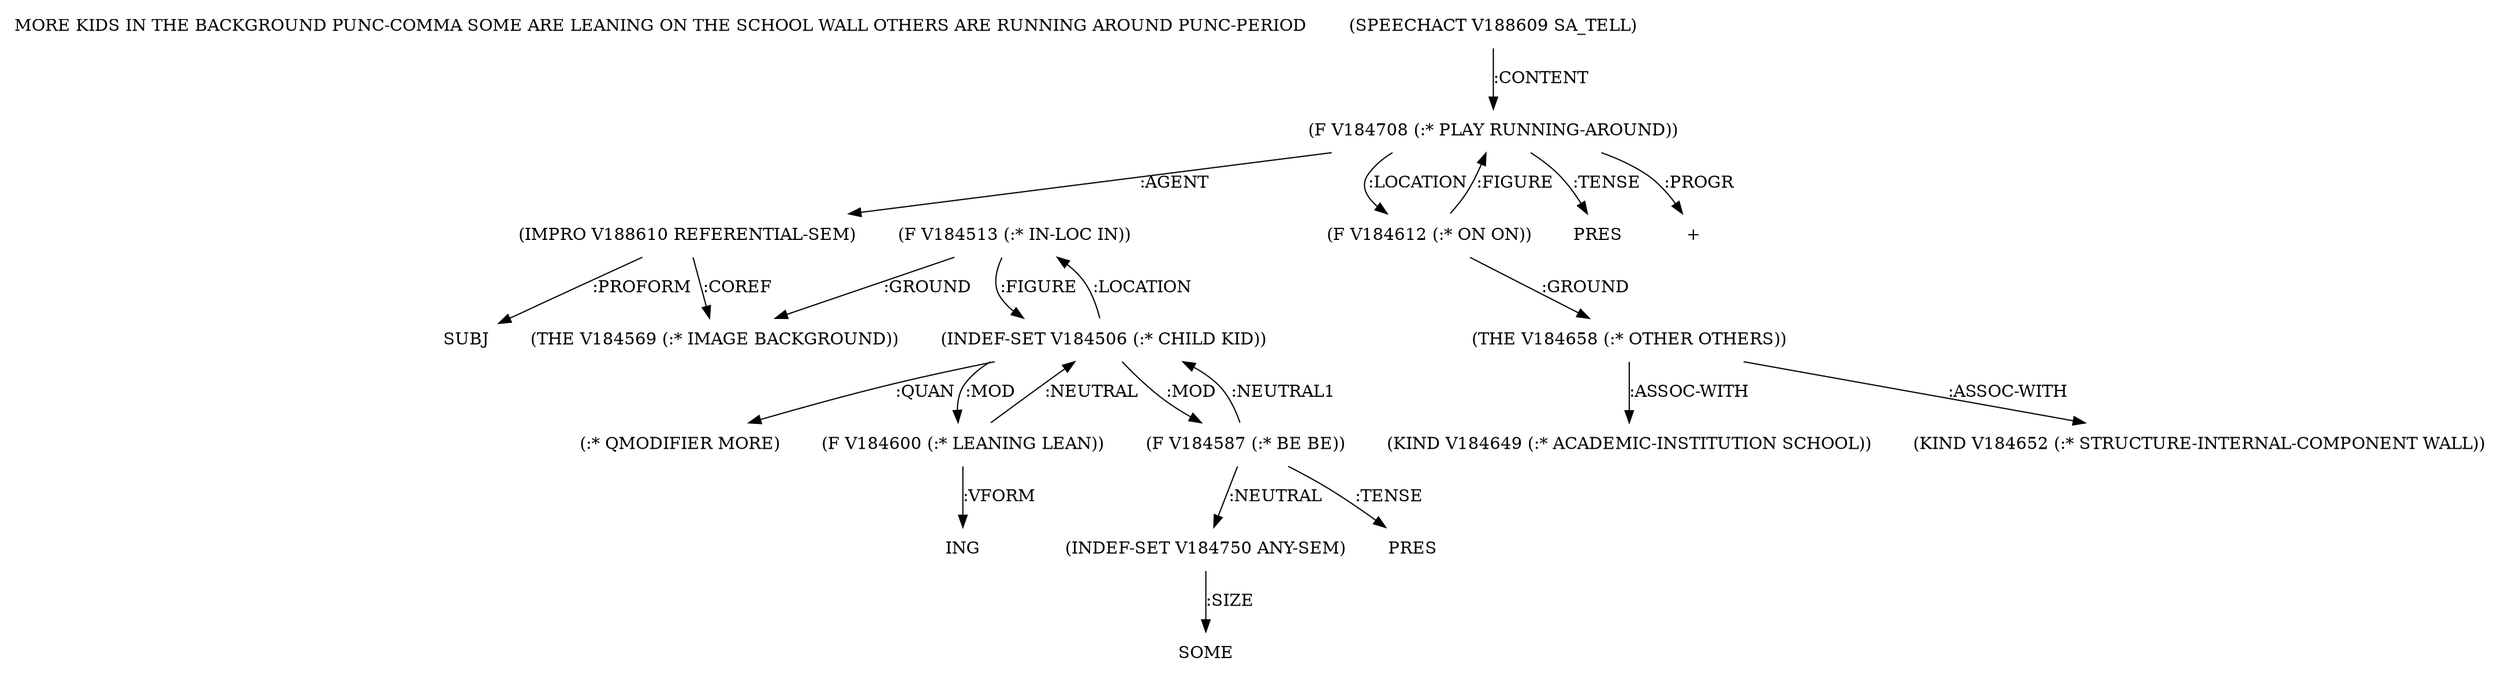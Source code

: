 digraph Terms {
  node [shape=none]
  "MORE KIDS IN THE BACKGROUND PUNC-COMMA SOME ARE LEANING ON THE SCHOOL WALL OTHERS ARE RUNNING AROUND PUNC-PERIOD"
  "V188609" [label="(SPEECHACT V188609 SA_TELL)"]
  "V188609" -> "V184708" [label=":CONTENT"]
  "V184708" [label="(F V184708 (:* PLAY RUNNING-AROUND))"]
  "V184708" -> "V188610" [label=":AGENT"]
  "V184708" -> "V184612" [label=":LOCATION"]
  "V184708" -> "NT195785" [label=":TENSE"]
  "NT195785" [label="PRES"]
  "V184708" -> "NT195786" [label=":PROGR"]
  "NT195786" [label="+"]
  "V188610" [label="(IMPRO V188610 REFERENTIAL-SEM)"]
  "V188610" -> "NT195787" [label=":PROFORM"]
  "NT195787" [label="SUBJ"]
  "V188610" -> "V184569" [label=":COREF"]
  "V184612" [label="(F V184612 (:* ON ON))"]
  "V184612" -> "V184658" [label=":GROUND"]
  "V184612" -> "V184708" [label=":FIGURE"]
  "V184658" [label="(THE V184658 (:* OTHER OTHERS))"]
  "V184658" -> "V184649" [label=":ASSOC-WITH"]
  "V184658" -> "V184652" [label=":ASSOC-WITH"]
  "V184652" [label="(KIND V184652 (:* STRUCTURE-INTERNAL-COMPONENT WALL))"]
  "V184649" [label="(KIND V184649 (:* ACADEMIC-INSTITUTION SCHOOL))"]
  "V184506" [label="(INDEF-SET V184506 (:* CHILD KID))"]
  "V184506" -> "NT195788" [label=":QUAN"]
  "NT195788" [label="(:* QMODIFIER MORE)"]
  "V184506" -> "V184600" [label=":MOD"]
  "V184506" -> "V184587" [label=":MOD"]
  "V184506" -> "V184513" [label=":LOCATION"]
  "V184513" [label="(F V184513 (:* IN-LOC IN))"]
  "V184513" -> "V184569" [label=":GROUND"]
  "V184513" -> "V184506" [label=":FIGURE"]
  "V184569" [label="(THE V184569 (:* IMAGE BACKGROUND))"]
  "V184587" [label="(F V184587 (:* BE BE))"]
  "V184587" -> "V184750" [label=":NEUTRAL"]
  "V184587" -> "V184506" [label=":NEUTRAL1"]
  "V184587" -> "NT195789" [label=":TENSE"]
  "NT195789" [label="PRES"]
  "V184750" [label="(INDEF-SET V184750 ANY-SEM)"]
  "V184750" -> "NT195790" [label=":SIZE"]
  "NT195790" [label="SOME"]
  "V184600" [label="(F V184600 (:* LEANING LEAN))"]
  "V184600" -> "V184506" [label=":NEUTRAL"]
  "V184600" -> "NT195791" [label=":VFORM"]
  "NT195791" [label="ING"]
}
